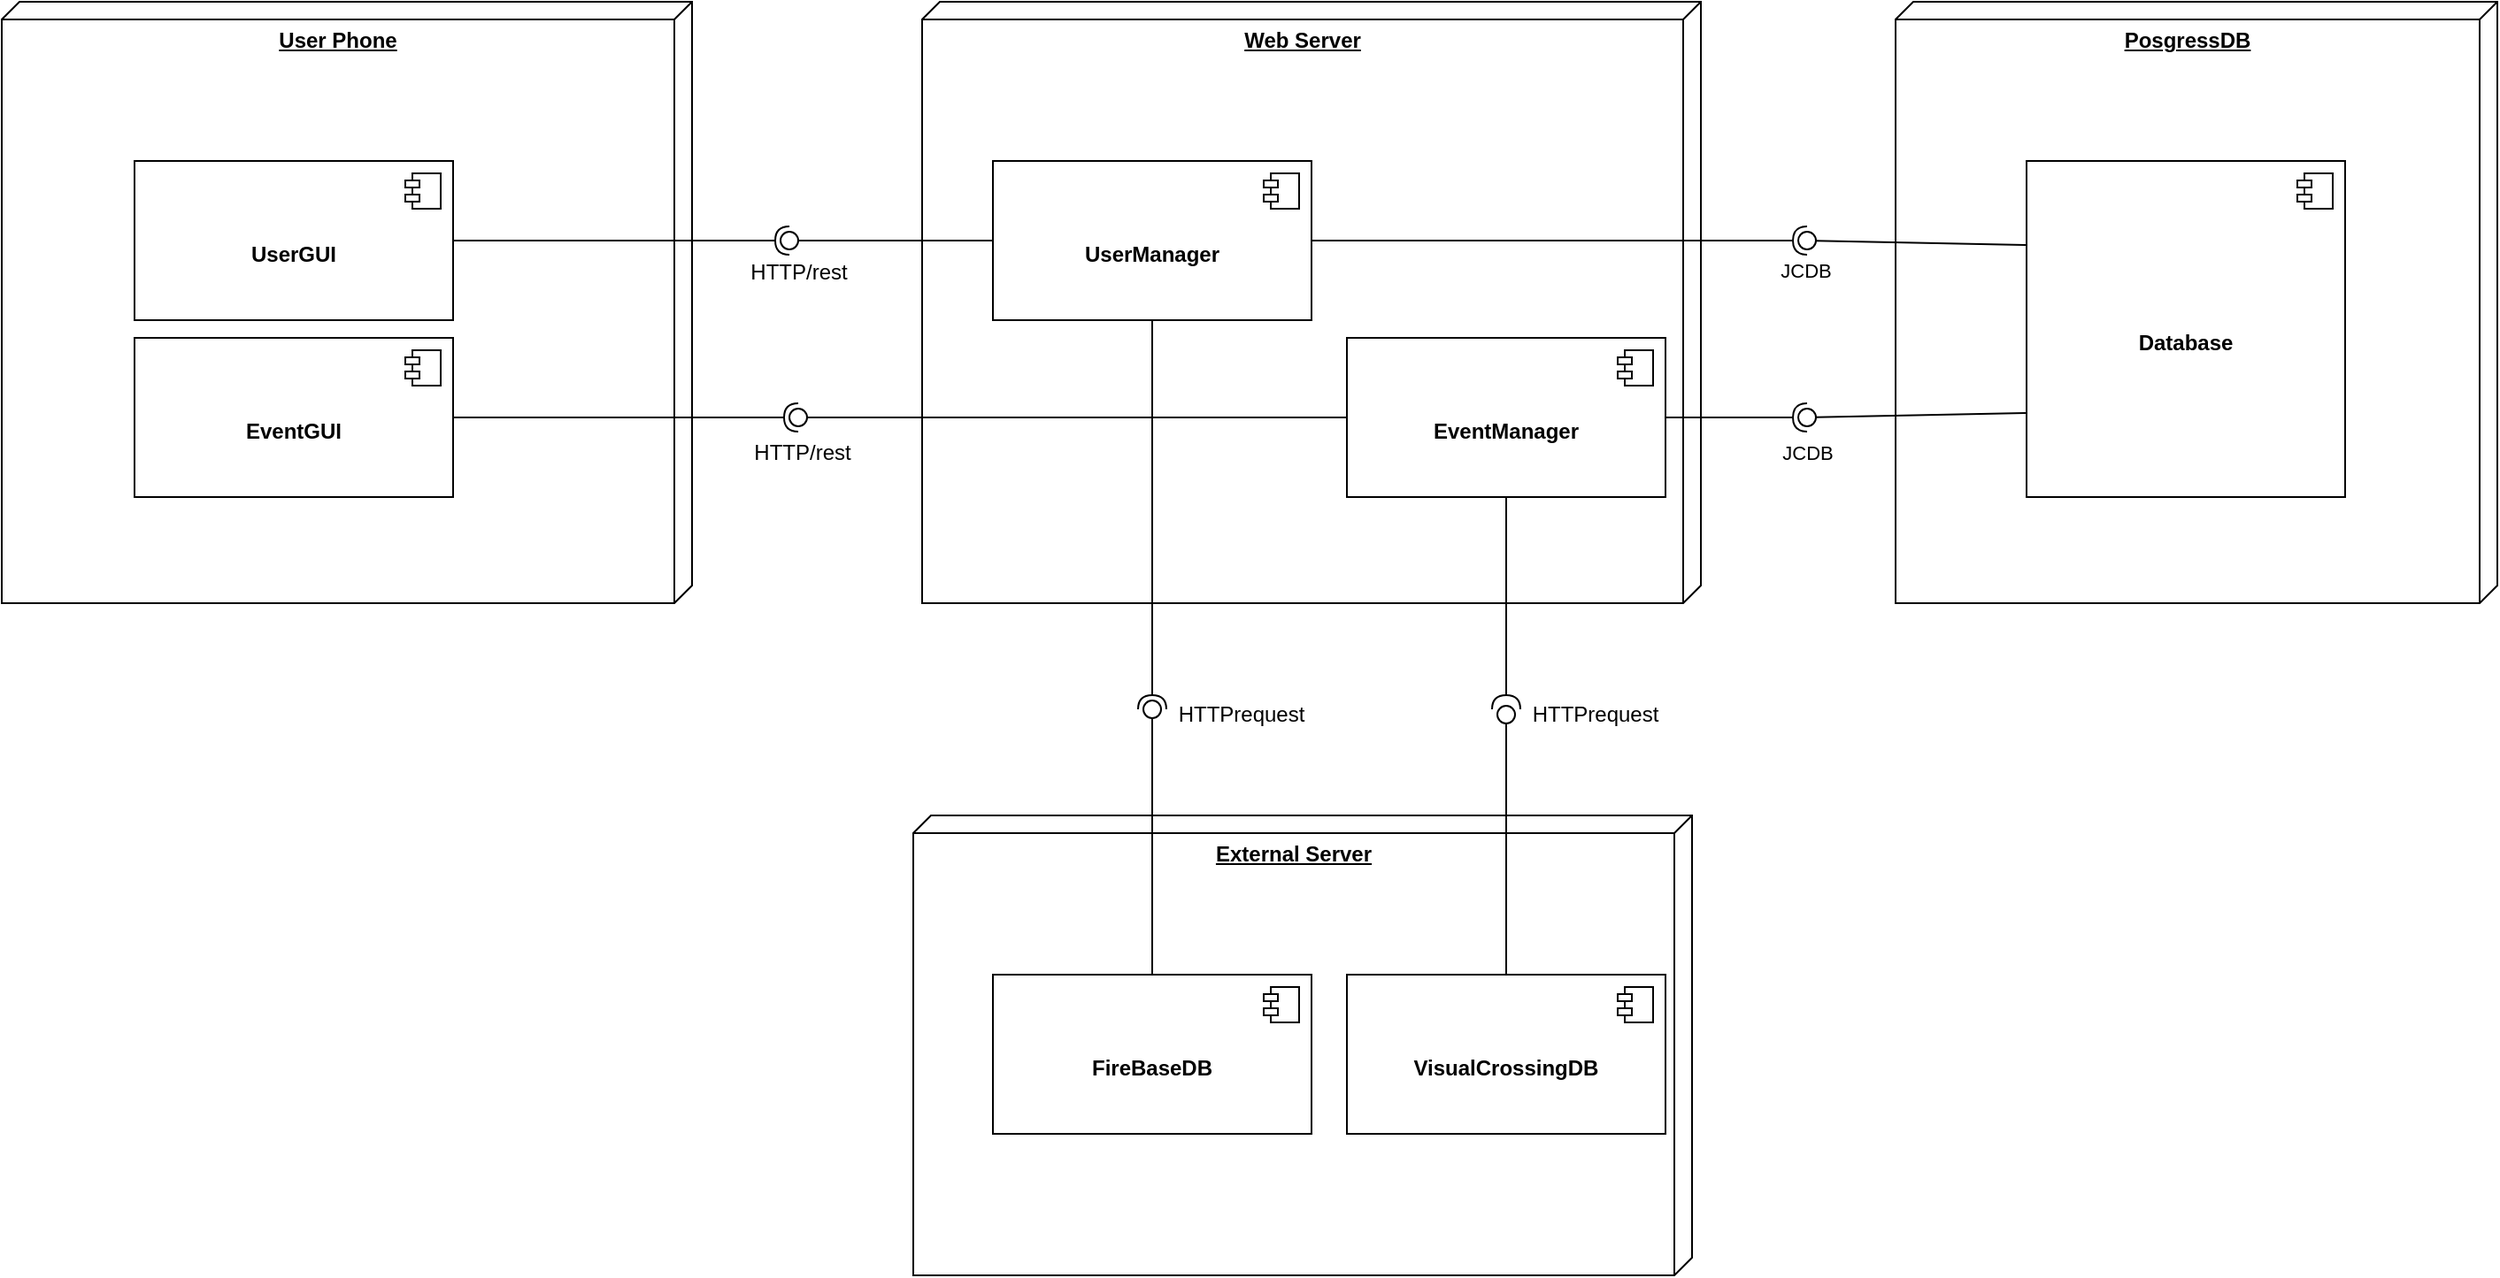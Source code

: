 <mxfile version="22.1.21" type="github">
  <diagram name="Pagina-1" id="ZtDWFs8vRNodkU7NK99P">
    <mxGraphModel dx="1621" dy="1581" grid="1" gridSize="10" guides="1" tooltips="1" connect="1" arrows="1" fold="1" page="1" pageScale="1" pageWidth="827" pageHeight="1169" math="0" shadow="0">
      <root>
        <mxCell id="0" />
        <mxCell id="1" parent="0" />
        <mxCell id="zFvqHr5xl_vMfdKAqCoj-10" value="&lt;b&gt;PosgressDB&lt;/b&gt;" style="verticalAlign=top;align=center;spacingTop=8;spacingLeft=2;spacingRight=12;shape=cube;size=10;direction=south;fontStyle=4;html=1;whiteSpace=wrap;" vertex="1" parent="1">
          <mxGeometry x="250" y="-40" width="340" height="340" as="geometry" />
        </mxCell>
        <mxCell id="zFvqHr5xl_vMfdKAqCoj-3" value="&lt;b&gt;External Server&lt;/b&gt;" style="verticalAlign=top;align=center;spacingTop=8;spacingLeft=2;spacingRight=12;shape=cube;size=10;direction=south;fontStyle=4;html=1;whiteSpace=wrap;" vertex="1" parent="1">
          <mxGeometry x="-305" y="420" width="440" height="260" as="geometry" />
        </mxCell>
        <mxCell id="zFvqHr5xl_vMfdKAqCoj-2" value="&lt;b&gt;Web Server&lt;/b&gt;" style="verticalAlign=top;align=center;spacingTop=8;spacingLeft=2;spacingRight=12;shape=cube;size=10;direction=south;fontStyle=4;html=1;whiteSpace=wrap;" vertex="1" parent="1">
          <mxGeometry x="-300" y="-40" width="440" height="340" as="geometry" />
        </mxCell>
        <mxCell id="zFvqHr5xl_vMfdKAqCoj-1" value="&lt;b&gt;User Phone&lt;/b&gt;" style="verticalAlign=top;align=center;spacingTop=8;spacingLeft=2;spacingRight=12;shape=cube;size=10;direction=south;fontStyle=4;html=1;whiteSpace=wrap;" vertex="1" parent="1">
          <mxGeometry x="-820" y="-40" width="390" height="340" as="geometry" />
        </mxCell>
        <mxCell id="5seyrMzP3nXMBWjV6_gZ-1" value="&lt;br&gt;&lt;b&gt;Database&lt;/b&gt;" style="html=1;dropTarget=0;whiteSpace=wrap;" parent="1" vertex="1">
          <mxGeometry x="324" y="50" width="180" height="190" as="geometry" />
        </mxCell>
        <mxCell id="5seyrMzP3nXMBWjV6_gZ-2" value="" style="shape=module;jettyWidth=8;jettyHeight=4;" parent="5seyrMzP3nXMBWjV6_gZ-1" vertex="1">
          <mxGeometry x="1" width="20" height="20" relative="1" as="geometry">
            <mxPoint x="-27" y="7" as="offset" />
          </mxGeometry>
        </mxCell>
        <mxCell id="5seyrMzP3nXMBWjV6_gZ-15" value="" style="rounded=0;orthogonalLoop=1;jettySize=auto;html=1;endArrow=oval;endFill=0;sketch=0;sourcePerimeterSpacing=0;targetPerimeterSpacing=0;endSize=10;exitX=0;exitY=0.75;exitDx=0;exitDy=0;" parent="1" source="5seyrMzP3nXMBWjV6_gZ-1" target="5seyrMzP3nXMBWjV6_gZ-16" edge="1">
          <mxGeometry relative="1" as="geometry">
            <mxPoint x="470" y="218" as="sourcePoint" />
          </mxGeometry>
        </mxCell>
        <mxCell id="5seyrMzP3nXMBWjV6_gZ-16" value="" style="ellipse;whiteSpace=wrap;html=1;align=center;aspect=fixed;fillColor=none;strokeColor=none;resizable=0;perimeter=centerPerimeter;rotatable=0;allowArrows=0;points=[];outlineConnect=1;" parent="1" vertex="1">
          <mxGeometry x="195" y="190" width="10" height="10" as="geometry" />
        </mxCell>
        <mxCell id="5seyrMzP3nXMBWjV6_gZ-22" value="" style="ellipse;whiteSpace=wrap;html=1;align=center;aspect=fixed;fillColor=none;strokeColor=none;resizable=0;perimeter=centerPerimeter;rotatable=0;allowArrows=0;points=[];outlineConnect=1;" parent="1" vertex="1">
          <mxGeometry x="520" y="90" width="10" height="10" as="geometry" />
        </mxCell>
        <mxCell id="5seyrMzP3nXMBWjV6_gZ-24" value="&lt;br&gt;&lt;b&gt;UserManager&lt;/b&gt;" style="html=1;dropTarget=0;whiteSpace=wrap;" parent="1" vertex="1">
          <mxGeometry x="-260" y="50" width="180" height="90" as="geometry" />
        </mxCell>
        <mxCell id="5seyrMzP3nXMBWjV6_gZ-25" value="" style="shape=module;jettyWidth=8;jettyHeight=4;" parent="5seyrMzP3nXMBWjV6_gZ-24" vertex="1">
          <mxGeometry x="1" width="20" height="20" relative="1" as="geometry">
            <mxPoint x="-27" y="7" as="offset" />
          </mxGeometry>
        </mxCell>
        <mxCell id="5seyrMzP3nXMBWjV6_gZ-26" value="&lt;br&gt;&lt;b&gt;EventManager&lt;/b&gt;" style="html=1;dropTarget=0;whiteSpace=wrap;" parent="1" vertex="1">
          <mxGeometry x="-60" y="150" width="180" height="90" as="geometry" />
        </mxCell>
        <mxCell id="5seyrMzP3nXMBWjV6_gZ-27" value="" style="shape=module;jettyWidth=8;jettyHeight=4;" parent="5seyrMzP3nXMBWjV6_gZ-26" vertex="1">
          <mxGeometry x="1" width="20" height="20" relative="1" as="geometry">
            <mxPoint x="-27" y="7" as="offset" />
          </mxGeometry>
        </mxCell>
        <mxCell id="5seyrMzP3nXMBWjV6_gZ-28" value="" style="rounded=0;orthogonalLoop=1;jettySize=auto;html=1;endArrow=halfCircle;endFill=0;endSize=6;strokeWidth=1;sketch=0;exitX=1;exitY=0.5;exitDx=0;exitDy=0;" parent="1" source="5seyrMzP3nXMBWjV6_gZ-26" target="5seyrMzP3nXMBWjV6_gZ-30" edge="1">
          <mxGeometry relative="1" as="geometry">
            <mxPoint x="289.64" y="183.66" as="sourcePoint" />
          </mxGeometry>
        </mxCell>
        <mxCell id="5seyrMzP3nXMBWjV6_gZ-31" value="JCDB" style="edgeLabel;html=1;align=center;verticalAlign=middle;resizable=0;points=[];" parent="5seyrMzP3nXMBWjV6_gZ-28" vertex="1" connectable="0">
          <mxGeometry x="0.896" y="17" relative="1" as="geometry">
            <mxPoint x="4" y="37" as="offset" />
          </mxGeometry>
        </mxCell>
        <mxCell id="5seyrMzP3nXMBWjV6_gZ-30" value="" style="ellipse;whiteSpace=wrap;html=1;align=center;aspect=fixed;fillColor=none;strokeColor=none;resizable=0;perimeter=centerPerimeter;rotatable=0;allowArrows=0;points=[];outlineConnect=1;" parent="1" vertex="1">
          <mxGeometry x="195" y="190" width="10" height="10" as="geometry" />
        </mxCell>
        <mxCell id="5seyrMzP3nXMBWjV6_gZ-40" value="" style="ellipse;whiteSpace=wrap;html=1;align=center;aspect=fixed;fillColor=none;strokeColor=none;resizable=0;perimeter=centerPerimeter;rotatable=0;allowArrows=0;points=[];outlineConnect=1;" parent="1" vertex="1">
          <mxGeometry x="165" y="180" width="10" height="10" as="geometry" />
        </mxCell>
        <mxCell id="5seyrMzP3nXMBWjV6_gZ-41" value="JCDB&lt;br&gt;" style="edgeLabel;html=1;align=center;verticalAlign=middle;resizable=0;points=[];" parent="1" vertex="1" connectable="0">
          <mxGeometry x="190" y="120" as="geometry">
            <mxPoint x="9" y="-8" as="offset" />
          </mxGeometry>
        </mxCell>
        <mxCell id="5seyrMzP3nXMBWjV6_gZ-46" value="" style="ellipse;whiteSpace=wrap;html=1;align=center;aspect=fixed;fillColor=none;strokeColor=none;resizable=0;perimeter=centerPerimeter;rotatable=0;allowArrows=0;points=[];outlineConnect=1;" parent="1" vertex="1">
          <mxGeometry x="-5" y="60" width="10" height="10" as="geometry" />
        </mxCell>
        <mxCell id="5seyrMzP3nXMBWjV6_gZ-50" value="&lt;br&gt;&lt;b&gt;FireBaseDB&lt;/b&gt;" style="html=1;dropTarget=0;whiteSpace=wrap;" parent="1" vertex="1">
          <mxGeometry x="-260" y="510" width="180" height="90" as="geometry" />
        </mxCell>
        <mxCell id="5seyrMzP3nXMBWjV6_gZ-51" value="" style="shape=module;jettyWidth=8;jettyHeight=4;" parent="5seyrMzP3nXMBWjV6_gZ-50" vertex="1">
          <mxGeometry x="1" width="20" height="20" relative="1" as="geometry">
            <mxPoint x="-27" y="7" as="offset" />
          </mxGeometry>
        </mxCell>
        <mxCell id="5seyrMzP3nXMBWjV6_gZ-52" value="&lt;br&gt;&lt;b&gt;VisualCrossingDB&lt;/b&gt;" style="html=1;dropTarget=0;whiteSpace=wrap;" parent="1" vertex="1">
          <mxGeometry x="-60" y="510" width="180" height="90" as="geometry" />
        </mxCell>
        <mxCell id="5seyrMzP3nXMBWjV6_gZ-53" value="" style="shape=module;jettyWidth=8;jettyHeight=4;" parent="5seyrMzP3nXMBWjV6_gZ-52" vertex="1">
          <mxGeometry x="1" width="20" height="20" relative="1" as="geometry">
            <mxPoint x="-27" y="7" as="offset" />
          </mxGeometry>
        </mxCell>
        <mxCell id="5seyrMzP3nXMBWjV6_gZ-59" value="" style="rounded=0;orthogonalLoop=1;jettySize=auto;html=1;endArrow=oval;endFill=0;sketch=0;sourcePerimeterSpacing=0;targetPerimeterSpacing=0;endSize=10;exitX=0.5;exitY=0;exitDx=0;exitDy=0;entryX=0.067;entryY=1.233;entryDx=0;entryDy=0;entryPerimeter=0;" parent="1" source="5seyrMzP3nXMBWjV6_gZ-52" target="5seyrMzP3nXMBWjV6_gZ-60" edge="1">
          <mxGeometry relative="1" as="geometry">
            <mxPoint x="40" y="605" as="sourcePoint" />
          </mxGeometry>
        </mxCell>
        <mxCell id="5seyrMzP3nXMBWjV6_gZ-60" value="" style="ellipse;whiteSpace=wrap;html=1;align=center;aspect=fixed;fillColor=none;strokeColor=none;resizable=0;perimeter=centerPerimeter;rotatable=0;allowArrows=0;points=[];outlineConnect=1;" parent="1" vertex="1">
          <mxGeometry x="25" y="358" width="10" height="10" as="geometry" />
        </mxCell>
        <mxCell id="5seyrMzP3nXMBWjV6_gZ-65" value="" style="rounded=0;orthogonalLoop=1;jettySize=auto;html=1;endArrow=oval;endFill=0;sketch=0;sourcePerimeterSpacing=0;targetPerimeterSpacing=0;endSize=10;exitX=0.5;exitY=0;exitDx=0;exitDy=0;" parent="1" source="5seyrMzP3nXMBWjV6_gZ-50" edge="1">
          <mxGeometry relative="1" as="geometry">
            <mxPoint x="-170" y="650" as="sourcePoint" />
            <mxPoint x="-170" y="360" as="targetPoint" />
          </mxGeometry>
        </mxCell>
        <mxCell id="5seyrMzP3nXMBWjV6_gZ-64" value="" style="ellipse;whiteSpace=wrap;html=1;align=center;aspect=fixed;fillColor=none;strokeColor=none;resizable=0;perimeter=centerPerimeter;rotatable=0;allowArrows=0;points=[];outlineConnect=1;" parent="1" vertex="1">
          <mxGeometry x="-175" y="358" width="10" height="10" as="geometry" />
        </mxCell>
        <mxCell id="5seyrMzP3nXMBWjV6_gZ-67" value="" style="rounded=0;orthogonalLoop=1;jettySize=auto;html=1;endArrow=halfCircle;endFill=0;endSize=6;strokeWidth=1;sketch=0;exitX=0.5;exitY=1;exitDx=0;exitDy=0;" parent="1" source="5seyrMzP3nXMBWjV6_gZ-26" edge="1">
          <mxGeometry relative="1" as="geometry">
            <mxPoint x="80" y="280" as="sourcePoint" />
            <mxPoint x="30" y="360" as="targetPoint" />
          </mxGeometry>
        </mxCell>
        <mxCell id="5seyrMzP3nXMBWjV6_gZ-69" value="" style="ellipse;whiteSpace=wrap;html=1;align=center;aspect=fixed;fillColor=none;strokeColor=none;resizable=0;perimeter=centerPerimeter;rotatable=0;allowArrows=0;points=[];outlineConnect=1;" parent="1" vertex="1">
          <mxGeometry x="55" y="280" width="10" height="10" as="geometry" />
        </mxCell>
        <mxCell id="5seyrMzP3nXMBWjV6_gZ-70" value="HTTPrequest" style="text;html=1;align=center;verticalAlign=middle;resizable=0;points=[];autosize=1;strokeColor=none;fillColor=none;" parent="1" vertex="1">
          <mxGeometry x="35" y="348" width="90" height="30" as="geometry" />
        </mxCell>
        <mxCell id="5seyrMzP3nXMBWjV6_gZ-71" value="" style="rounded=0;orthogonalLoop=1;jettySize=auto;html=1;endArrow=halfCircle;endFill=0;endSize=6;strokeWidth=1;sketch=0;exitX=0.5;exitY=1;exitDx=0;exitDy=0;" parent="1" source="5seyrMzP3nXMBWjV6_gZ-24" edge="1">
          <mxGeometry relative="1" as="geometry">
            <mxPoint x="-110" y="360" as="sourcePoint" />
            <mxPoint x="-170" y="360" as="targetPoint" />
          </mxGeometry>
        </mxCell>
        <mxCell id="5seyrMzP3nXMBWjV6_gZ-73" value="" style="ellipse;whiteSpace=wrap;html=1;align=center;aspect=fixed;fillColor=none;strokeColor=none;resizable=0;perimeter=centerPerimeter;rotatable=0;allowArrows=0;points=[];outlineConnect=1;" parent="1" vertex="1">
          <mxGeometry x="55" y="280" width="10" height="10" as="geometry" />
        </mxCell>
        <mxCell id="5seyrMzP3nXMBWjV6_gZ-74" value="HTTPrequest" style="text;html=1;align=center;verticalAlign=middle;resizable=0;points=[];autosize=1;strokeColor=none;fillColor=none;" parent="1" vertex="1">
          <mxGeometry x="-165" y="348" width="90" height="30" as="geometry" />
        </mxCell>
        <mxCell id="5seyrMzP3nXMBWjV6_gZ-77" value="&lt;br&gt;&lt;b&gt;UserGUI&lt;/b&gt;" style="html=1;dropTarget=0;whiteSpace=wrap;" parent="1" vertex="1">
          <mxGeometry x="-745" y="50" width="180" height="90" as="geometry" />
        </mxCell>
        <mxCell id="5seyrMzP3nXMBWjV6_gZ-78" value="" style="shape=module;jettyWidth=8;jettyHeight=4;" parent="5seyrMzP3nXMBWjV6_gZ-77" vertex="1">
          <mxGeometry x="1" width="20" height="20" relative="1" as="geometry">
            <mxPoint x="-27" y="7" as="offset" />
          </mxGeometry>
        </mxCell>
        <mxCell id="5seyrMzP3nXMBWjV6_gZ-79" value="&lt;br&gt;&lt;b&gt;EventGUI&lt;/b&gt;" style="html=1;dropTarget=0;whiteSpace=wrap;" parent="1" vertex="1">
          <mxGeometry x="-745" y="150" width="180" height="90" as="geometry" />
        </mxCell>
        <mxCell id="5seyrMzP3nXMBWjV6_gZ-80" value="" style="shape=module;jettyWidth=8;jettyHeight=4;" parent="5seyrMzP3nXMBWjV6_gZ-79" vertex="1">
          <mxGeometry x="1" width="20" height="20" relative="1" as="geometry">
            <mxPoint x="-27" y="7" as="offset" />
          </mxGeometry>
        </mxCell>
        <mxCell id="5seyrMzP3nXMBWjV6_gZ-81" value="" style="rounded=0;orthogonalLoop=1;jettySize=auto;html=1;endArrow=halfCircle;endFill=0;endSize=6;strokeWidth=1;sketch=0;exitX=1;exitY=0.5;exitDx=0;exitDy=0;" parent="1" source="5seyrMzP3nXMBWjV6_gZ-77" target="5seyrMzP3nXMBWjV6_gZ-83" edge="1">
          <mxGeometry relative="1" as="geometry">
            <mxPoint x="-380" y="95" as="sourcePoint" />
          </mxGeometry>
        </mxCell>
        <mxCell id="5seyrMzP3nXMBWjV6_gZ-82" value="" style="rounded=0;orthogonalLoop=1;jettySize=auto;html=1;endArrow=oval;endFill=0;sketch=0;sourcePerimeterSpacing=0;targetPerimeterSpacing=0;endSize=10;exitX=0;exitY=0.5;exitDx=0;exitDy=0;" parent="1" source="5seyrMzP3nXMBWjV6_gZ-24" target="5seyrMzP3nXMBWjV6_gZ-83" edge="1">
          <mxGeometry relative="1" as="geometry">
            <mxPoint x="-420" y="95" as="sourcePoint" />
          </mxGeometry>
        </mxCell>
        <mxCell id="5seyrMzP3nXMBWjV6_gZ-83" value="" style="ellipse;whiteSpace=wrap;html=1;align=center;aspect=fixed;fillColor=none;strokeColor=none;resizable=0;perimeter=centerPerimeter;rotatable=0;allowArrows=0;points=[];outlineConnect=1;" parent="1" vertex="1">
          <mxGeometry x="-380" y="90" width="10" height="10" as="geometry" />
        </mxCell>
        <mxCell id="5seyrMzP3nXMBWjV6_gZ-84" value="HTTP/rest" style="text;html=1;align=center;verticalAlign=middle;resizable=0;points=[];autosize=1;strokeColor=none;fillColor=none;" parent="1" vertex="1">
          <mxGeometry x="-410" y="98" width="80" height="30" as="geometry" />
        </mxCell>
        <mxCell id="5seyrMzP3nXMBWjV6_gZ-85" value="" style="rounded=0;orthogonalLoop=1;jettySize=auto;html=1;endArrow=halfCircle;endFill=0;endSize=6;strokeWidth=1;sketch=0;exitX=1;exitY=0.5;exitDx=0;exitDy=0;" parent="1" source="5seyrMzP3nXMBWjV6_gZ-79" edge="1">
          <mxGeometry relative="1" as="geometry">
            <mxPoint x="-380" y="95" as="sourcePoint" />
            <mxPoint x="-370" y="195" as="targetPoint" />
          </mxGeometry>
        </mxCell>
        <mxCell id="5seyrMzP3nXMBWjV6_gZ-86" value="" style="rounded=0;orthogonalLoop=1;jettySize=auto;html=1;endArrow=oval;endFill=0;sketch=0;sourcePerimeterSpacing=0;targetPerimeterSpacing=0;endSize=10;exitX=0;exitY=0.5;exitDx=0;exitDy=0;" parent="1" source="5seyrMzP3nXMBWjV6_gZ-26" edge="1">
          <mxGeometry relative="1" as="geometry">
            <mxPoint x="-420" y="95" as="sourcePoint" />
            <mxPoint x="-370" y="195" as="targetPoint" />
          </mxGeometry>
        </mxCell>
        <mxCell id="5seyrMzP3nXMBWjV6_gZ-87" value="" style="ellipse;whiteSpace=wrap;html=1;align=center;aspect=fixed;fillColor=none;strokeColor=none;resizable=0;perimeter=centerPerimeter;rotatable=0;allowArrows=0;points=[];outlineConnect=1;" parent="1" vertex="1">
          <mxGeometry x="-405" y="90" width="10" height="10" as="geometry" />
        </mxCell>
        <mxCell id="5seyrMzP3nXMBWjV6_gZ-88" value="HTTP/rest" style="text;html=1;align=center;verticalAlign=middle;resizable=0;points=[];autosize=1;strokeColor=none;fillColor=none;" parent="1" vertex="1">
          <mxGeometry x="-408" y="200" width="80" height="30" as="geometry" />
        </mxCell>
        <mxCell id="zFvqHr5xl_vMfdKAqCoj-5" value="" style="rounded=0;orthogonalLoop=1;jettySize=auto;html=1;endArrow=halfCircle;endFill=0;endSize=6;strokeWidth=1;sketch=0;exitX=1;exitY=0.5;exitDx=0;exitDy=0;" edge="1" target="zFvqHr5xl_vMfdKAqCoj-7" parent="1" source="5seyrMzP3nXMBWjV6_gZ-24">
          <mxGeometry relative="1" as="geometry">
            <mxPoint x="280" y="125" as="sourcePoint" />
          </mxGeometry>
        </mxCell>
        <mxCell id="zFvqHr5xl_vMfdKAqCoj-6" value="" style="rounded=0;orthogonalLoop=1;jettySize=auto;html=1;endArrow=oval;endFill=0;sketch=0;sourcePerimeterSpacing=0;targetPerimeterSpacing=0;endSize=10;exitX=0;exitY=0.25;exitDx=0;exitDy=0;" edge="1" parent="1" source="zFvqHr5xl_vMfdKAqCoj-7">
          <mxGeometry relative="1" as="geometry">
            <mxPoint x="240" y="125" as="sourcePoint" />
            <mxPoint x="200" y="95" as="targetPoint" />
          </mxGeometry>
        </mxCell>
        <mxCell id="zFvqHr5xl_vMfdKAqCoj-9" value="" style="rounded=0;orthogonalLoop=1;jettySize=auto;html=1;endArrow=oval;endFill=0;sketch=0;sourcePerimeterSpacing=0;targetPerimeterSpacing=0;endSize=10;exitX=0;exitY=0.25;exitDx=0;exitDy=0;" edge="1" parent="1" source="5seyrMzP3nXMBWjV6_gZ-1" target="zFvqHr5xl_vMfdKAqCoj-7">
          <mxGeometry relative="1" as="geometry">
            <mxPoint x="580" y="98" as="sourcePoint" />
            <mxPoint x="200" y="95" as="targetPoint" />
          </mxGeometry>
        </mxCell>
        <mxCell id="zFvqHr5xl_vMfdKAqCoj-7" value="" style="ellipse;whiteSpace=wrap;html=1;align=center;aspect=fixed;fillColor=none;strokeColor=none;resizable=0;perimeter=centerPerimeter;rotatable=0;allowArrows=0;points=[];outlineConnect=1;" vertex="1" parent="1">
          <mxGeometry x="195" y="90" width="10" height="10" as="geometry" />
        </mxCell>
      </root>
    </mxGraphModel>
  </diagram>
</mxfile>
